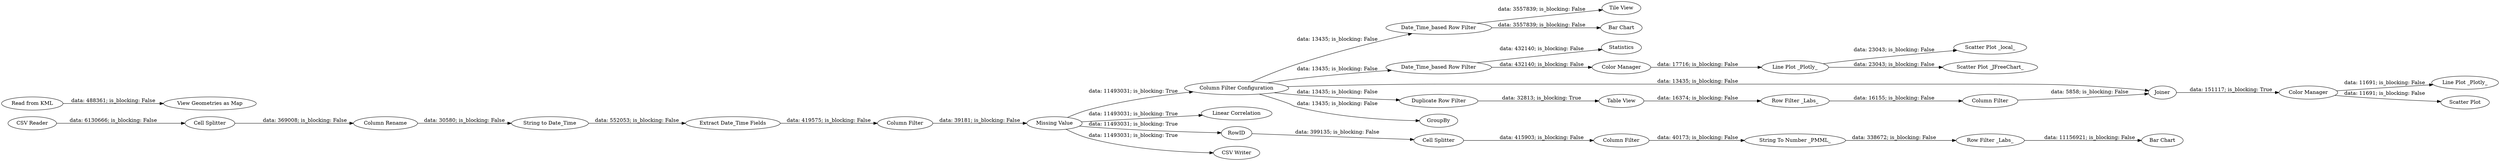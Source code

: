 digraph {
	"7096398800456149953_69" [label="Extract Date_Time Fields"]
	"7096398800456149953_73" [label="Tile View"]
	"7096398800456149953_87" [label="Cell Splitter"]
	"7096398800456149953_52" [label="Column Filter Configuration"]
	"7096398800456149953_88" [label="Column Filter"]
	"7096398800456149953_32" [label="Column Filter"]
	"7096398800456149953_63" [label="Bar Chart"]
	"7096398800456149953_98" [label="Line Plot _Plotly_"]
	"7096398800456149953_64" [label="Date_Time_based Row Filter"]
	"7096398800456149953_67" [label="View Geometries as Map"]
	"7096398800456149953_74" [label="Read from KML"]
	"7096398800456149953_83" [label="Bar Chart"]
	"7096398800456149953_101" [label="Linear Correlation"]
	"7096398800456149953_35" [label="Date_Time_based Row Filter"]
	"7096398800456149953_56" [label="Scatter Plot _local_"]
	"7096398800456149953_94" [label="Column Filter"]
	"7096398800456149953_84" [label=RowID]
	"7096398800456149953_80" [label="Scatter Plot _JFreeChart_"]
	"7096398800456149953_45" [label="String to Date_Time"]
	"7096398800456149953_96" [label=Joiner]
	"7096398800456149953_33" [label="Missing Value"]
	"7096398800456149953_43" [label="Column Rename"]
	"7096398800456149953_93" [label="Row Filter _Labs_"]
	"7096398800456149953_42" [label="Cell Splitter"]
	"7096398800456149953_90" [label="Row Filter _Labs_"]
	"7096398800456149953_3" [label="CSV Reader"]
	"7096398800456149953_29" [label="CSV Writer"]
	"7096398800456149953_100" [label="Scatter Plot"]
	"7096398800456149953_91" [label="Duplicate Row Filter"]
	"7096398800456149953_61" [label=GroupBy]
	"7096398800456149953_58" [label=Statistics]
	"7096398800456149953_92" [label="Table View"]
	"7096398800456149953_99" [label="Color Manager"]
	"7096398800456149953_40" [label="Line Plot _Plotly_"]
	"7096398800456149953_44" [label="Color Manager"]
	"7096398800456149953_89" [label="String To Number _PMML_"]
	"7096398800456149953_87" -> "7096398800456149953_88" [label="data: 415903; is_blocking: False"]
	"7096398800456149953_99" -> "7096398800456149953_100" [label="data: 11691; is_blocking: False"]
	"7096398800456149953_33" -> "7096398800456149953_84" [label="data: 11493031; is_blocking: True"]
	"7096398800456149953_52" -> "7096398800456149953_61" [label="data: 13435; is_blocking: False"]
	"7096398800456149953_93" -> "7096398800456149953_94" [label="data: 16155; is_blocking: False"]
	"7096398800456149953_94" -> "7096398800456149953_96" [label="data: 5858; is_blocking: False"]
	"7096398800456149953_40" -> "7096398800456149953_56" [label="data: 23043; is_blocking: False"]
	"7096398800456149953_96" -> "7096398800456149953_99" [label="data: 151117; is_blocking: True"]
	"7096398800456149953_89" -> "7096398800456149953_90" [label="data: 338672; is_blocking: False"]
	"7096398800456149953_64" -> "7096398800456149953_73" [label="data: 3557839; is_blocking: False"]
	"7096398800456149953_44" -> "7096398800456149953_40" [label="data: 17716; is_blocking: False"]
	"7096398800456149953_42" -> "7096398800456149953_43" [label="data: 369008; is_blocking: False"]
	"7096398800456149953_69" -> "7096398800456149953_32" [label="data: 419575; is_blocking: False"]
	"7096398800456149953_43" -> "7096398800456149953_45" [label="data: 30580; is_blocking: False"]
	"7096398800456149953_33" -> "7096398800456149953_29" [label="data: 11493031; is_blocking: True"]
	"7096398800456149953_52" -> "7096398800456149953_35" [label="data: 13435; is_blocking: False"]
	"7096398800456149953_92" -> "7096398800456149953_93" [label="data: 16374; is_blocking: False"]
	"7096398800456149953_45" -> "7096398800456149953_69" [label="data: 552053; is_blocking: False"]
	"7096398800456149953_52" -> "7096398800456149953_96" [label="data: 13435; is_blocking: False"]
	"7096398800456149953_91" -> "7096398800456149953_92" [label="data: 32813; is_blocking: True"]
	"7096398800456149953_88" -> "7096398800456149953_89" [label="data: 40173; is_blocking: False"]
	"7096398800456149953_84" -> "7096398800456149953_87" [label="data: 399135; is_blocking: False"]
	"7096398800456149953_3" -> "7096398800456149953_42" [label="data: 6130666; is_blocking: False"]
	"7096398800456149953_64" -> "7096398800456149953_63" [label="data: 3557839; is_blocking: False"]
	"7096398800456149953_33" -> "7096398800456149953_101" [label="data: 11493031; is_blocking: True"]
	"7096398800456149953_35" -> "7096398800456149953_58" [label="data: 432140; is_blocking: False"]
	"7096398800456149953_52" -> "7096398800456149953_91" [label="data: 13435; is_blocking: False"]
	"7096398800456149953_52" -> "7096398800456149953_64" [label="data: 13435; is_blocking: False"]
	"7096398800456149953_99" -> "7096398800456149953_98" [label="data: 11691; is_blocking: False"]
	"7096398800456149953_32" -> "7096398800456149953_33" [label="data: 39181; is_blocking: False"]
	"7096398800456149953_35" -> "7096398800456149953_44" [label="data: 432140; is_blocking: False"]
	"7096398800456149953_74" -> "7096398800456149953_67" [label="data: 488361; is_blocking: False"]
	"7096398800456149953_90" -> "7096398800456149953_83" [label="data: 11156921; is_blocking: False"]
	"7096398800456149953_40" -> "7096398800456149953_80" [label="data: 23043; is_blocking: False"]
	"7096398800456149953_33" -> "7096398800456149953_52" [label="data: 11493031; is_blocking: True"]
	rankdir=LR
}
